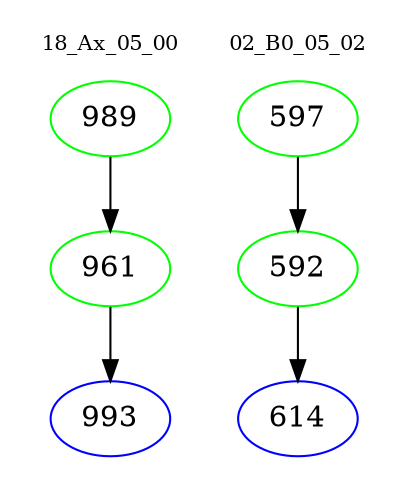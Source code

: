 digraph{
subgraph cluster_0 {
color = white
label = "18_Ax_05_00";
fontsize=10;
T0_989 [label="989", color="green"]
T0_989 -> T0_961 [color="black"]
T0_961 [label="961", color="green"]
T0_961 -> T0_993 [color="black"]
T0_993 [label="993", color="blue"]
}
subgraph cluster_1 {
color = white
label = "02_B0_05_02";
fontsize=10;
T1_597 [label="597", color="green"]
T1_597 -> T1_592 [color="black"]
T1_592 [label="592", color="green"]
T1_592 -> T1_614 [color="black"]
T1_614 [label="614", color="blue"]
}
}
